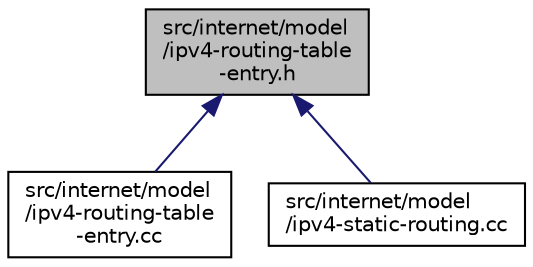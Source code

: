 digraph "src/internet/model/ipv4-routing-table-entry.h"
{
 // LATEX_PDF_SIZE
  edge [fontname="Helvetica",fontsize="10",labelfontname="Helvetica",labelfontsize="10"];
  node [fontname="Helvetica",fontsize="10",shape=record];
  Node1 [label="src/internet/model\l/ipv4-routing-table\l-entry.h",height=0.2,width=0.4,color="black", fillcolor="grey75", style="filled", fontcolor="black",tooltip=" "];
  Node1 -> Node2 [dir="back",color="midnightblue",fontsize="10",style="solid",fontname="Helvetica"];
  Node2 [label="src/internet/model\l/ipv4-routing-table\l-entry.cc",height=0.2,width=0.4,color="black", fillcolor="white", style="filled",URL="$ipv4-routing-table-entry_8cc.html",tooltip=" "];
  Node1 -> Node3 [dir="back",color="midnightblue",fontsize="10",style="solid",fontname="Helvetica"];
  Node3 [label="src/internet/model\l/ipv4-static-routing.cc",height=0.2,width=0.4,color="black", fillcolor="white", style="filled",URL="$ipv4-static-routing_8cc.html",tooltip=" "];
}
